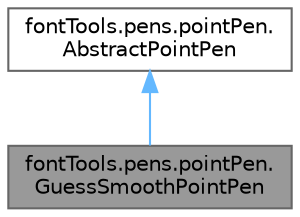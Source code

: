 digraph "fontTools.pens.pointPen.GuessSmoothPointPen"
{
 // LATEX_PDF_SIZE
  bgcolor="transparent";
  edge [fontname=Helvetica,fontsize=10,labelfontname=Helvetica,labelfontsize=10];
  node [fontname=Helvetica,fontsize=10,shape=box,height=0.2,width=0.4];
  Node1 [id="Node000001",label="fontTools.pens.pointPen.\lGuessSmoothPointPen",height=0.2,width=0.4,color="gray40", fillcolor="grey60", style="filled", fontcolor="black",tooltip=" "];
  Node2 -> Node1 [id="edge1_Node000001_Node000002",dir="back",color="steelblue1",style="solid",tooltip=" "];
  Node2 [id="Node000002",label="fontTools.pens.pointPen.\lAbstractPointPen",height=0.2,width=0.4,color="gray40", fillcolor="white", style="filled",URL="$d1/d8f/classfontTools_1_1pens_1_1pointPen_1_1AbstractPointPen.html",tooltip=" "];
}
